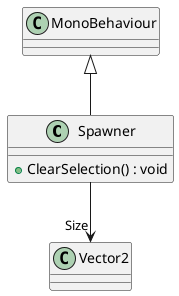 @startuml
class Spawner {
    + ClearSelection() : void
}
MonoBehaviour <|-- Spawner
Spawner --> "Size" Vector2
@enduml
